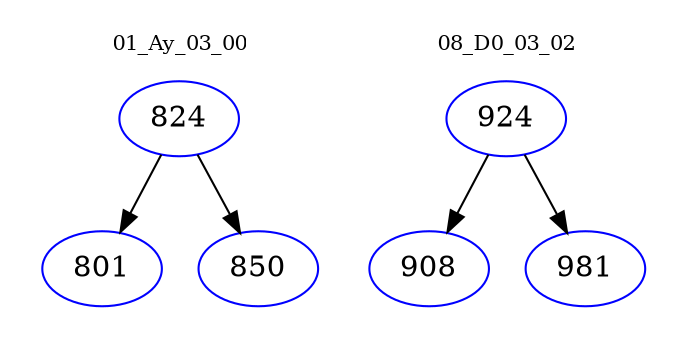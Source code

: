 digraph{
subgraph cluster_0 {
color = white
label = "01_Ay_03_00";
fontsize=10;
T0_824 [label="824", color="blue"]
T0_824 -> T0_801 [color="black"]
T0_801 [label="801", color="blue"]
T0_824 -> T0_850 [color="black"]
T0_850 [label="850", color="blue"]
}
subgraph cluster_1 {
color = white
label = "08_D0_03_02";
fontsize=10;
T1_924 [label="924", color="blue"]
T1_924 -> T1_908 [color="black"]
T1_908 [label="908", color="blue"]
T1_924 -> T1_981 [color="black"]
T1_981 [label="981", color="blue"]
}
}
